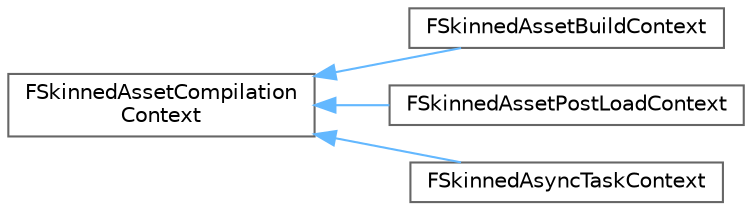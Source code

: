 digraph "Graphical Class Hierarchy"
{
 // INTERACTIVE_SVG=YES
 // LATEX_PDF_SIZE
  bgcolor="transparent";
  edge [fontname=Helvetica,fontsize=10,labelfontname=Helvetica,labelfontsize=10];
  node [fontname=Helvetica,fontsize=10,shape=box,height=0.2,width=0.4];
  rankdir="LR";
  Node0 [id="Node000000",label="FSkinnedAssetCompilation\lContext",height=0.2,width=0.4,color="grey40", fillcolor="white", style="filled",URL="$db/dfb/classFSkinnedAssetCompilationContext.html",tooltip=" "];
  Node0 -> Node1 [id="edge5088_Node000000_Node000001",dir="back",color="steelblue1",style="solid",tooltip=" "];
  Node1 [id="Node000001",label="FSkinnedAssetBuildContext",height=0.2,width=0.4,color="grey40", fillcolor="white", style="filled",URL="$db/df1/classFSkinnedAssetBuildContext.html",tooltip=" "];
  Node0 -> Node2 [id="edge5089_Node000000_Node000002",dir="back",color="steelblue1",style="solid",tooltip=" "];
  Node2 [id="Node000002",label="FSkinnedAssetPostLoadContext",height=0.2,width=0.4,color="grey40", fillcolor="white", style="filled",URL="$db/d4f/classFSkinnedAssetPostLoadContext.html",tooltip=" "];
  Node0 -> Node3 [id="edge5090_Node000000_Node000003",dir="back",color="steelblue1",style="solid",tooltip=" "];
  Node3 [id="Node000003",label="FSkinnedAsyncTaskContext",height=0.2,width=0.4,color="grey40", fillcolor="white", style="filled",URL="$d9/d80/classFSkinnedAsyncTaskContext.html",tooltip=" "];
}
